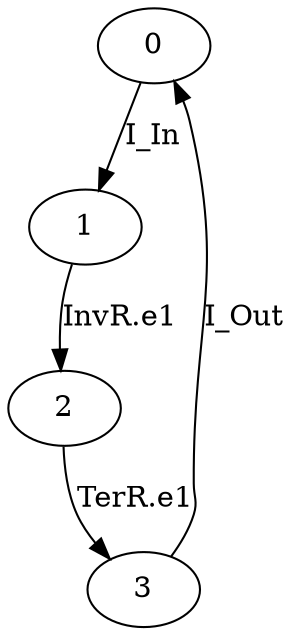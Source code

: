 digraph G {
  0 -> 1 [ label="I_In" ];
  1 -> 2 [ label="InvR.e1" ];
  2 -> 3 [ label="TerR.e1" ];
  3 -> 0 [ label="I_Out" ];
}
